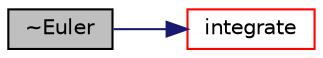 digraph "~Euler"
{
  bgcolor="transparent";
  edge [fontname="Helvetica",fontsize="10",labelfontname="Helvetica",labelfontsize="10"];
  node [fontname="Helvetica",fontsize="10",shape=record];
  rankdir="LR";
  Node1 [label="~Euler",height=0.2,width=0.4,color="black", fillcolor="grey75", style="filled", fontcolor="black"];
  Node1 -> Node2 [color="midnightblue",fontsize="10",style="solid",fontname="Helvetica"];
  Node2 [label="integrate",height=0.2,width=0.4,color="red",URL="$a00679.html#a1e6fc69c9d0298adaad107d982475980",tooltip="Perform the integration. "];
}
